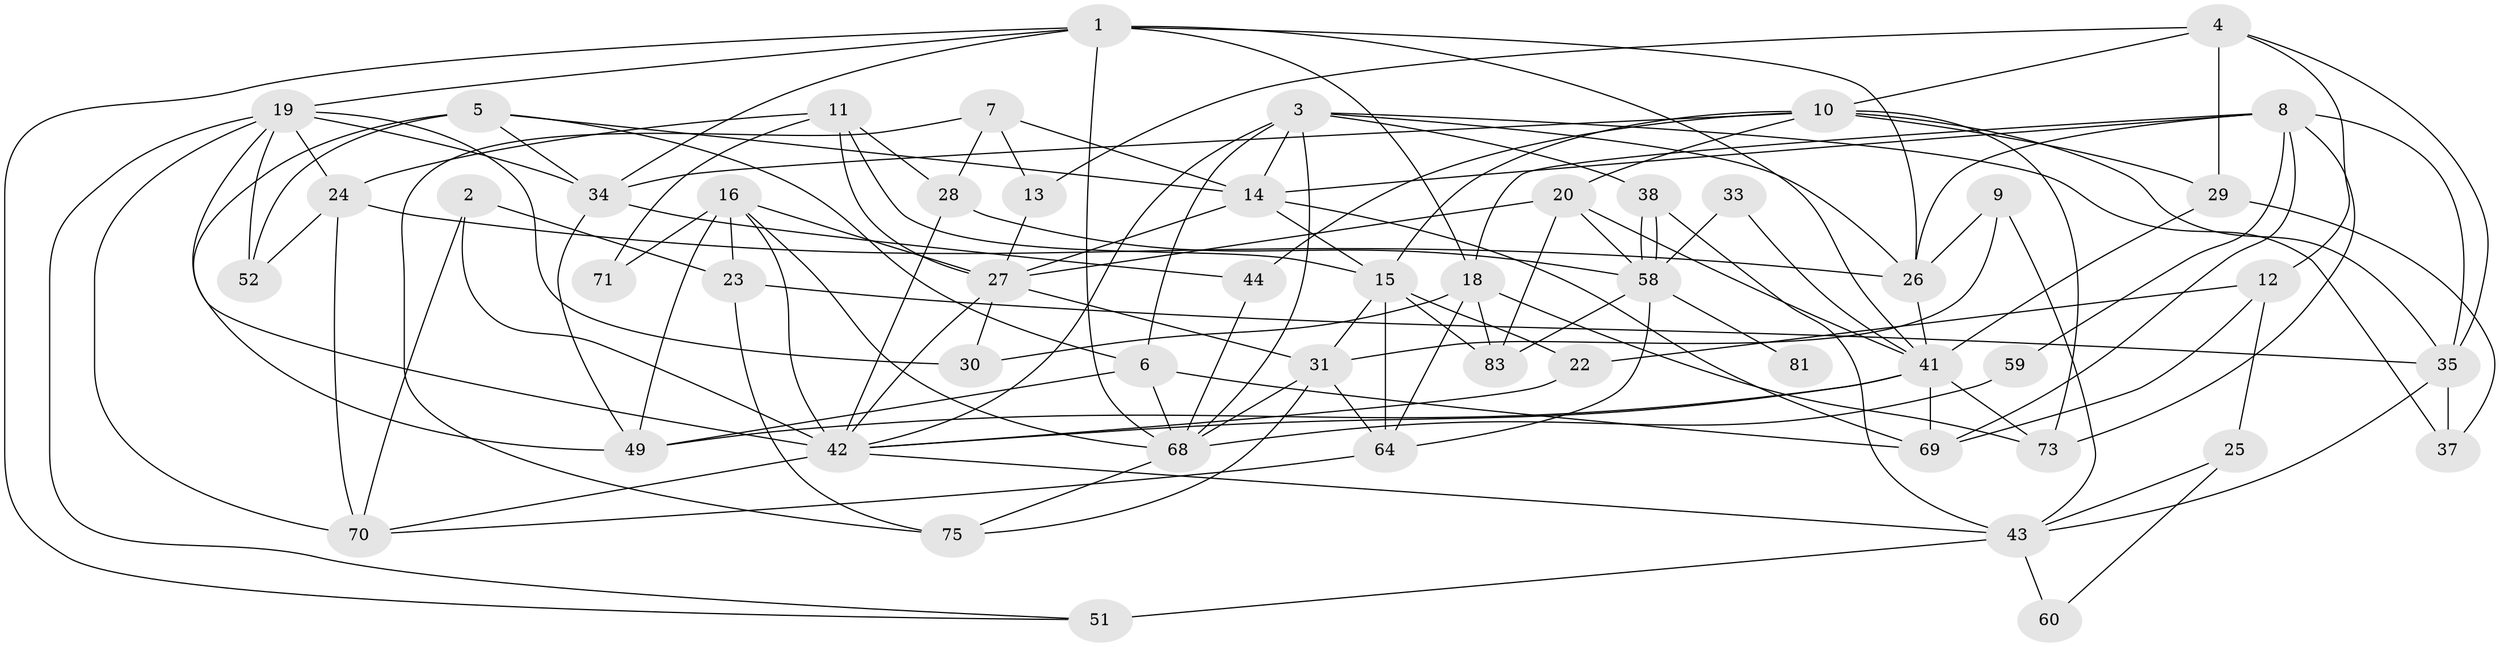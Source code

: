 // Generated by graph-tools (version 1.1) at 2025/24/03/03/25 07:24:02]
// undirected, 53 vertices, 131 edges
graph export_dot {
graph [start="1"]
  node [color=gray90,style=filled];
  1 [super="+21"];
  2;
  3 [super="+36"];
  4 [super="+55"];
  5 [super="+32"];
  6 [super="+45"];
  7 [super="+54"];
  8 [super="+66"];
  9;
  10 [super="+56"];
  11 [super="+77"];
  12;
  13;
  14 [super="+17"];
  15 [super="+63"];
  16 [super="+57"];
  18 [super="+48"];
  19 [super="+76"];
  20 [super="+53"];
  22;
  23 [super="+74"];
  24 [super="+72"];
  25;
  26;
  27 [super="+40"];
  28;
  29 [super="+65"];
  30;
  31 [super="+39"];
  33;
  34 [super="+62"];
  35 [super="+67"];
  37 [super="+47"];
  38;
  41 [super="+78"];
  42 [super="+50"];
  43 [super="+46"];
  44;
  49 [super="+61"];
  51;
  52;
  58 [super="+80"];
  59;
  60;
  64;
  68 [super="+82"];
  69;
  70;
  71;
  73;
  75 [super="+79"];
  81;
  83;
  1 -- 18;
  1 -- 19;
  1 -- 41;
  1 -- 34;
  1 -- 51;
  1 -- 68;
  1 -- 26;
  2 -- 70;
  2 -- 23;
  2 -- 42;
  3 -- 6;
  3 -- 14;
  3 -- 37;
  3 -- 42;
  3 -- 68;
  3 -- 26;
  3 -- 38;
  4 -- 12;
  4 -- 29;
  4 -- 35;
  4 -- 10;
  4 -- 13;
  5 -- 14;
  5 -- 52 [weight=2];
  5 -- 49;
  5 -- 34;
  5 -- 6;
  6 -- 68;
  6 -- 49;
  6 -- 69;
  7 -- 28;
  7 -- 14;
  7 -- 13;
  7 -- 75;
  8 -- 18;
  8 -- 69;
  8 -- 14;
  8 -- 73;
  8 -- 26;
  8 -- 59;
  8 -- 35;
  9 -- 26;
  9 -- 43;
  9 -- 31;
  10 -- 44;
  10 -- 73;
  10 -- 20;
  10 -- 34;
  10 -- 29;
  10 -- 15;
  10 -- 35;
  11 -- 24;
  11 -- 27;
  11 -- 71;
  11 -- 28;
  11 -- 15;
  12 -- 69;
  12 -- 22;
  12 -- 25;
  13 -- 27;
  14 -- 69;
  14 -- 27;
  14 -- 15;
  15 -- 64;
  15 -- 83;
  15 -- 22;
  15 -- 31;
  16 -- 49;
  16 -- 68;
  16 -- 42;
  16 -- 71;
  16 -- 23;
  16 -- 27;
  18 -- 64;
  18 -- 73;
  18 -- 83;
  18 -- 30;
  19 -- 52;
  19 -- 42;
  19 -- 34;
  19 -- 51;
  19 -- 70;
  19 -- 30;
  19 -- 24;
  20 -- 83;
  20 -- 58;
  20 -- 27;
  20 -- 41;
  22 -- 42;
  23 -- 35;
  23 -- 75;
  24 -- 26;
  24 -- 70;
  24 -- 52;
  25 -- 43;
  25 -- 60;
  26 -- 41;
  27 -- 42;
  27 -- 30;
  27 -- 31;
  28 -- 42;
  28 -- 58;
  29 -- 37;
  29 -- 41;
  31 -- 64;
  31 -- 75;
  31 -- 68;
  33 -- 41;
  33 -- 58;
  34 -- 44;
  34 -- 49;
  35 -- 43;
  35 -- 37;
  38 -- 58;
  38 -- 58;
  38 -- 43;
  41 -- 69;
  41 -- 73;
  41 -- 42;
  41 -- 49;
  42 -- 70;
  42 -- 43;
  43 -- 51 [weight=2];
  43 -- 60;
  44 -- 68;
  58 -- 83;
  58 -- 81 [weight=2];
  58 -- 64;
  59 -- 68;
  64 -- 70;
  68 -- 75;
}
